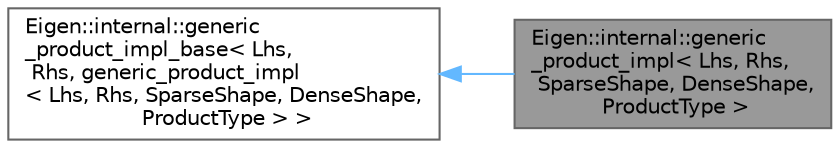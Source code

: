digraph "Eigen::internal::generic_product_impl&lt; Lhs, Rhs, SparseShape, DenseShape, ProductType &gt;"
{
 // LATEX_PDF_SIZE
  bgcolor="transparent";
  edge [fontname=Helvetica,fontsize=10,labelfontname=Helvetica,labelfontsize=10];
  node [fontname=Helvetica,fontsize=10,shape=box,height=0.2,width=0.4];
  rankdir="LR";
  Node1 [id="Node000001",label="Eigen::internal::generic\l_product_impl\< Lhs, Rhs,\l SparseShape, DenseShape,\l ProductType \>",height=0.2,width=0.4,color="gray40", fillcolor="grey60", style="filled", fontcolor="black",tooltip=" "];
  Node2 -> Node1 [id="edge1_Node000001_Node000002",dir="back",color="steelblue1",style="solid",tooltip=" "];
  Node2 [id="Node000002",label="Eigen::internal::generic\l_product_impl_base\< Lhs,\l Rhs, generic_product_impl\l\< Lhs, Rhs, SparseShape, DenseShape,\l ProductType \> \>",height=0.2,width=0.4,color="gray40", fillcolor="white", style="filled",URL="$struct_eigen_1_1internal_1_1generic__product__impl__base.html",tooltip=" "];
}
